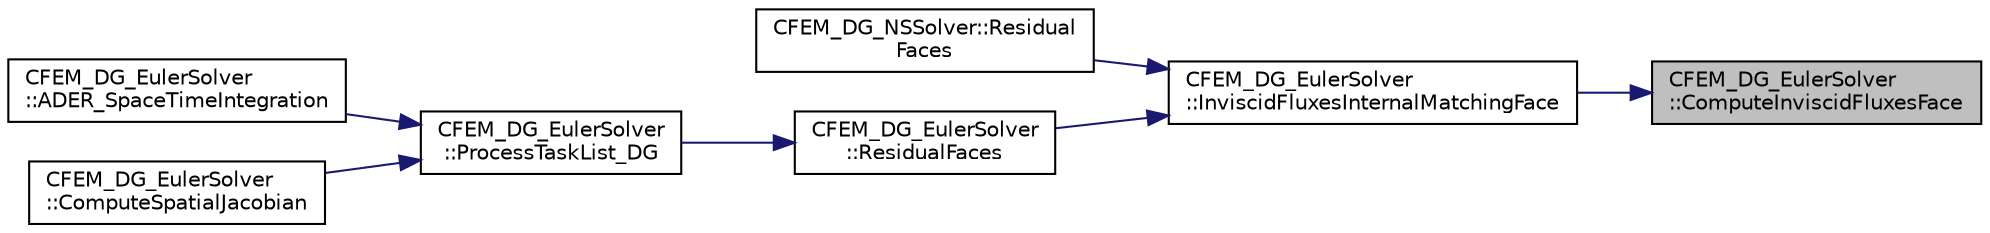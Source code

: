 digraph "CFEM_DG_EulerSolver::ComputeInviscidFluxesFace"
{
 // LATEX_PDF_SIZE
  edge [fontname="Helvetica",fontsize="10",labelfontname="Helvetica",labelfontsize="10"];
  node [fontname="Helvetica",fontsize="10",shape=record];
  rankdir="RL";
  Node1 [label="CFEM_DG_EulerSolver\l::ComputeInviscidFluxesFace",height=0.2,width=0.4,color="black", fillcolor="grey75", style="filled", fontcolor="black",tooltip="Function, which computes the inviscid fluxes in face points."];
  Node1 -> Node2 [dir="back",color="midnightblue",fontsize="10",style="solid",fontname="Helvetica"];
  Node2 [label="CFEM_DG_EulerSolver\l::InviscidFluxesInternalMatchingFace",height=0.2,width=0.4,color="black", fillcolor="white", style="filled",URL="$classCFEM__DG__EulerSolver.html#ab7546cb31b73191bbac2b338c88cfbc4",tooltip="Function, which computes the inviscid fluxes in the face integration points of a chunk of matching in..."];
  Node2 -> Node3 [dir="back",color="midnightblue",fontsize="10",style="solid",fontname="Helvetica"];
  Node3 [label="CFEM_DG_NSSolver::Residual\lFaces",height=0.2,width=0.4,color="black", fillcolor="white", style="filled",URL="$classCFEM__DG__NSSolver.html#a407d8b7c0f6944c2f08ee7fb9b28aa0c",tooltip="Compute the spatial residual for the given range of faces."];
  Node2 -> Node4 [dir="back",color="midnightblue",fontsize="10",style="solid",fontname="Helvetica"];
  Node4 [label="CFEM_DG_EulerSolver\l::ResidualFaces",height=0.2,width=0.4,color="black", fillcolor="white", style="filled",URL="$classCFEM__DG__EulerSolver.html#a8875e58364f55e735fc3732f545d5f29",tooltip="Compute the spatial residual for the given range of faces. It is a virtual function,..."];
  Node4 -> Node5 [dir="back",color="midnightblue",fontsize="10",style="solid",fontname="Helvetica"];
  Node5 [label="CFEM_DG_EulerSolver\l::ProcessTaskList_DG",height=0.2,width=0.4,color="black", fillcolor="white", style="filled",URL="$classCFEM__DG__EulerSolver.html#ae807ca68b2d465020b63d617d54e339a",tooltip="Function, which processes the list of tasks to be executed by the DG solver."];
  Node5 -> Node6 [dir="back",color="midnightblue",fontsize="10",style="solid",fontname="Helvetica"];
  Node6 [label="CFEM_DG_EulerSolver\l::ADER_SpaceTimeIntegration",height=0.2,width=0.4,color="black", fillcolor="white", style="filled",URL="$classCFEM__DG__EulerSolver.html#a0fe3772f40c29248f26fb08fa215af4e",tooltip="Function, to carry out the space time integration for ADER with time accurate local time stepping."];
  Node5 -> Node7 [dir="back",color="midnightblue",fontsize="10",style="solid",fontname="Helvetica"];
  Node7 [label="CFEM_DG_EulerSolver\l::ComputeSpatialJacobian",height=0.2,width=0.4,color="black", fillcolor="white", style="filled",URL="$classCFEM__DG__EulerSolver.html#a370cb798d700bb080b52ec22834f78da",tooltip="Function, which controls the computation of the spatial Jacobian."];
}
